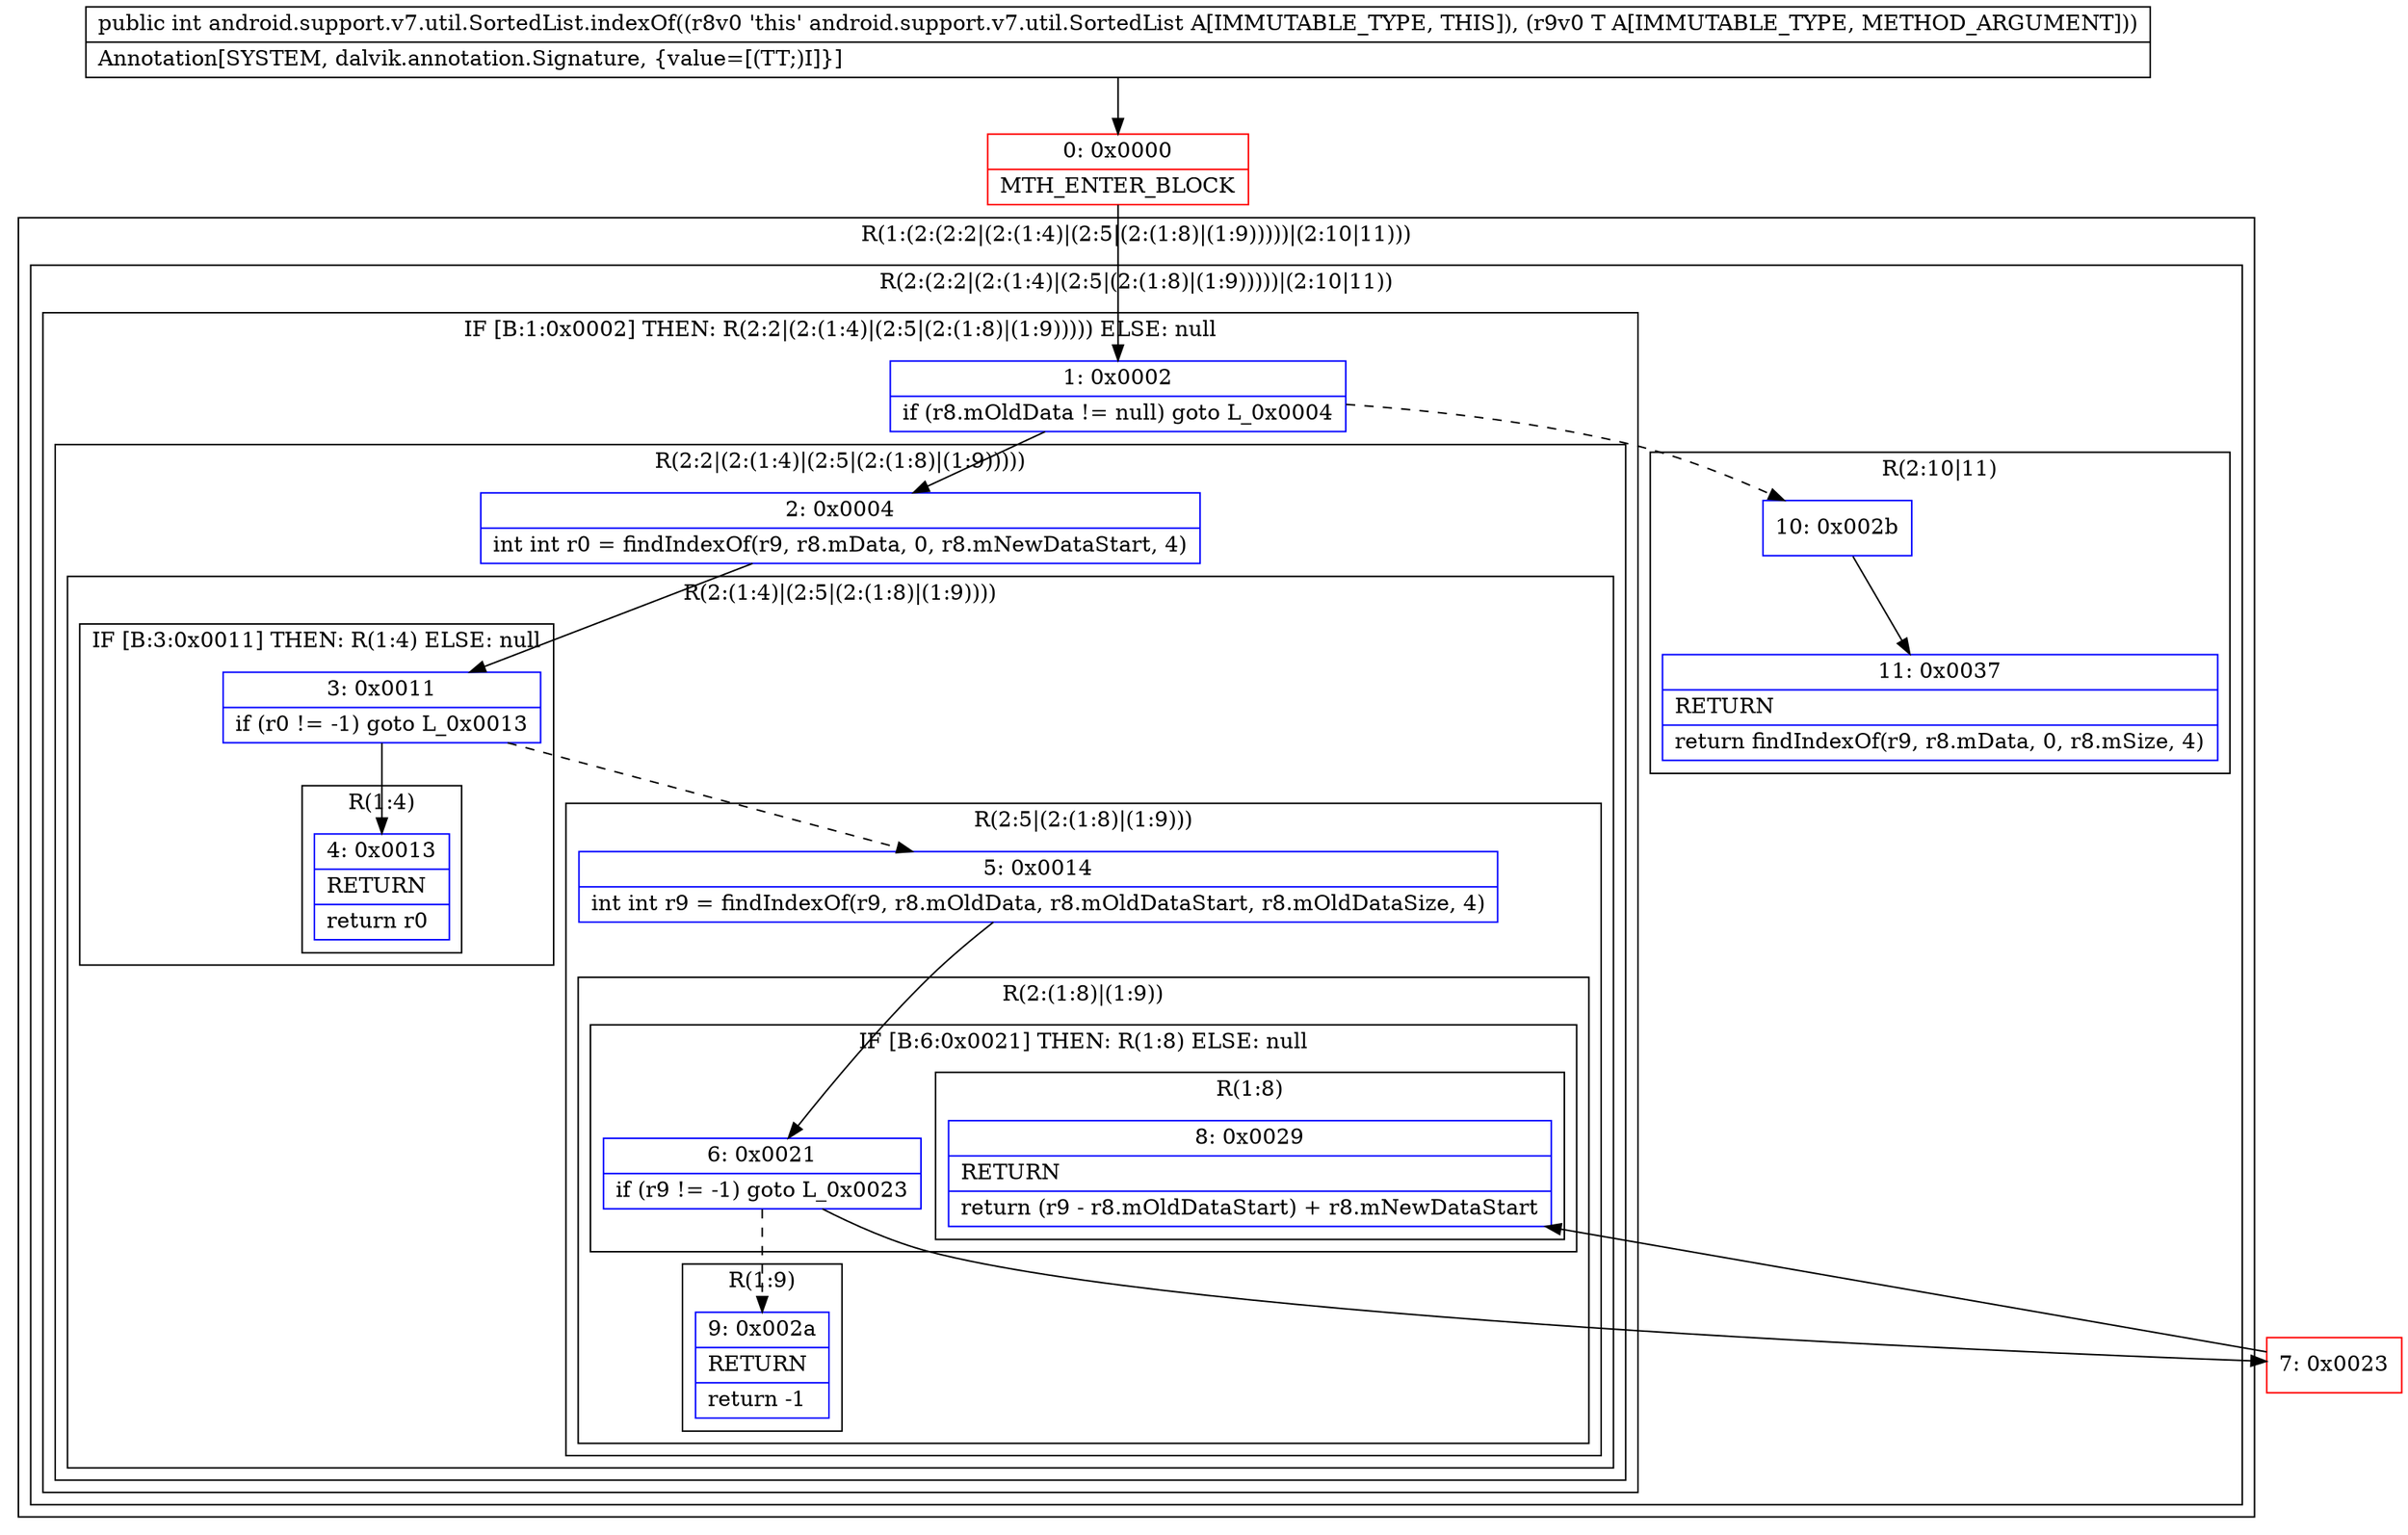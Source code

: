 digraph "CFG forandroid.support.v7.util.SortedList.indexOf(Ljava\/lang\/Object;)I" {
subgraph cluster_Region_1711992742 {
label = "R(1:(2:(2:2|(2:(1:4)|(2:5|(2:(1:8)|(1:9)))))|(2:10|11)))";
node [shape=record,color=blue];
subgraph cluster_Region_471948277 {
label = "R(2:(2:2|(2:(1:4)|(2:5|(2:(1:8)|(1:9)))))|(2:10|11))";
node [shape=record,color=blue];
subgraph cluster_IfRegion_106467390 {
label = "IF [B:1:0x0002] THEN: R(2:2|(2:(1:4)|(2:5|(2:(1:8)|(1:9))))) ELSE: null";
node [shape=record,color=blue];
Node_1 [shape=record,label="{1\:\ 0x0002|if (r8.mOldData != null) goto L_0x0004\l}"];
subgraph cluster_Region_1563089765 {
label = "R(2:2|(2:(1:4)|(2:5|(2:(1:8)|(1:9)))))";
node [shape=record,color=blue];
Node_2 [shape=record,label="{2\:\ 0x0004|int int r0 = findIndexOf(r9, r8.mData, 0, r8.mNewDataStart, 4)\l}"];
subgraph cluster_Region_137194485 {
label = "R(2:(1:4)|(2:5|(2:(1:8)|(1:9))))";
node [shape=record,color=blue];
subgraph cluster_IfRegion_1695361978 {
label = "IF [B:3:0x0011] THEN: R(1:4) ELSE: null";
node [shape=record,color=blue];
Node_3 [shape=record,label="{3\:\ 0x0011|if (r0 != \-1) goto L_0x0013\l}"];
subgraph cluster_Region_1509585590 {
label = "R(1:4)";
node [shape=record,color=blue];
Node_4 [shape=record,label="{4\:\ 0x0013|RETURN\l|return r0\l}"];
}
}
subgraph cluster_Region_689006410 {
label = "R(2:5|(2:(1:8)|(1:9)))";
node [shape=record,color=blue];
Node_5 [shape=record,label="{5\:\ 0x0014|int int r9 = findIndexOf(r9, r8.mOldData, r8.mOldDataStart, r8.mOldDataSize, 4)\l}"];
subgraph cluster_Region_971752073 {
label = "R(2:(1:8)|(1:9))";
node [shape=record,color=blue];
subgraph cluster_IfRegion_585851134 {
label = "IF [B:6:0x0021] THEN: R(1:8) ELSE: null";
node [shape=record,color=blue];
Node_6 [shape=record,label="{6\:\ 0x0021|if (r9 != \-1) goto L_0x0023\l}"];
subgraph cluster_Region_775409634 {
label = "R(1:8)";
node [shape=record,color=blue];
Node_8 [shape=record,label="{8\:\ 0x0029|RETURN\l|return (r9 \- r8.mOldDataStart) + r8.mNewDataStart\l}"];
}
}
subgraph cluster_Region_788781234 {
label = "R(1:9)";
node [shape=record,color=blue];
Node_9 [shape=record,label="{9\:\ 0x002a|RETURN\l|return \-1\l}"];
}
}
}
}
}
}
subgraph cluster_Region_1838707724 {
label = "R(2:10|11)";
node [shape=record,color=blue];
Node_10 [shape=record,label="{10\:\ 0x002b}"];
Node_11 [shape=record,label="{11\:\ 0x0037|RETURN\l|return findIndexOf(r9, r8.mData, 0, r8.mSize, 4)\l}"];
}
}
}
Node_0 [shape=record,color=red,label="{0\:\ 0x0000|MTH_ENTER_BLOCK\l}"];
Node_7 [shape=record,color=red,label="{7\:\ 0x0023}"];
MethodNode[shape=record,label="{public int android.support.v7.util.SortedList.indexOf((r8v0 'this' android.support.v7.util.SortedList A[IMMUTABLE_TYPE, THIS]), (r9v0 T A[IMMUTABLE_TYPE, METHOD_ARGUMENT]))  | Annotation[SYSTEM, dalvik.annotation.Signature, \{value=[(TT;)I]\}]\l}"];
MethodNode -> Node_0;
Node_1 -> Node_2;
Node_1 -> Node_10[style=dashed];
Node_2 -> Node_3;
Node_3 -> Node_4;
Node_3 -> Node_5[style=dashed];
Node_5 -> Node_6;
Node_6 -> Node_7;
Node_6 -> Node_9[style=dashed];
Node_10 -> Node_11;
Node_0 -> Node_1;
Node_7 -> Node_8;
}

